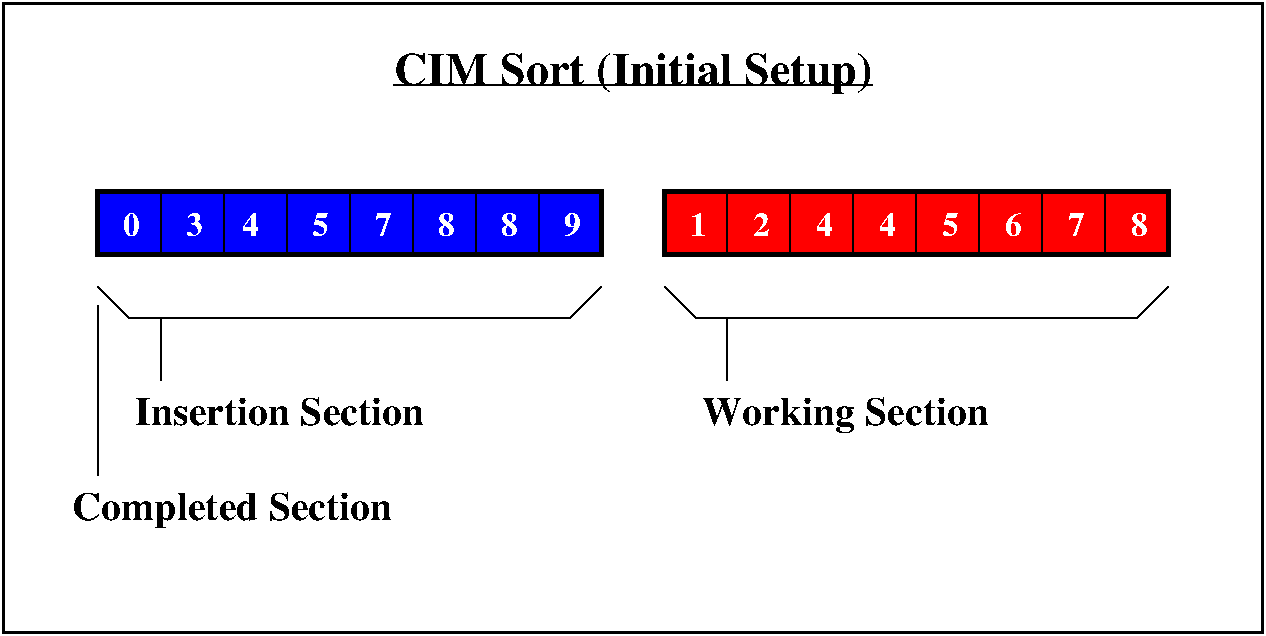 #FIG 3.2
Landscape
Center
Metric
A4      
100.00
Single
-2
1200 2
6 495 1350 8325 3780
6 495 2160 2790 3780
2 1 0 1 0 7 50 -1 -1 0.000 0 0 -1 0 0 2
	 675 2160 675 3375
4 0 0 50 -1 2 19 0.0000 4 255 2280 495 3690 Completed Section\001
-6
6 675 2025 4275 3015
6 675 2025 4275 2700
2 1 0 1 0 7 50 -1 -1 0.000 0 0 -1 0 0 4
	 675 2025 900 2250 4050 2250 4275 2025
2 1 0 1 0 7 50 -1 -1 0.000 0 0 -1 0 0 2
	 1125 2250 1125 2700
-6
4 0 0 50 -1 2 19 0.0000 4 195 2055 945 3015 Insertion Section\001
-6
6 4725 2025 8325 3105
6 4725 2025 8325 2700
2 1 0 1 0 7 50 -1 -1 0.000 0 0 -1 0 0 4
	 4725 2025 4950 2250 8100 2250 8325 2025
2 1 0 1 0 7 50 -1 -1 0.000 0 0 -1 0 0 2
	 5175 2250 5175 2700
-6
4 0 0 50 -1 2 19 0.0000 4 255 2025 4995 3015 Working Section\001
-6
6 675 1350 4275 1800
6 675 1350 1125 1800
2 2 0 1 0 1 50 -1 20 0.000 0 0 -1 0 0 5
	 675 1350 1125 1350 1125 1800 675 1800 675 1350
4 0 7 50 -1 2 16 0.0000 4 165 120 855 1665 0\001
-6
6 1125 1350 1575 1800
2 2 0 1 0 1 50 -1 20 0.000 0 0 -1 0 0 5
	 1125 1350 1575 1350 1575 1800 1125 1800 1125 1350
4 0 7 50 -1 2 16 0.0000 4 165 120 1305 1665 3\001
-6
6 1575 1350 2025 1800
2 2 0 1 0 1 50 -1 20 0.000 0 0 -1 0 0 5
	 1575 1350 2025 1350 2025 1800 1575 1800 1575 1350
4 0 7 50 -1 2 16 0.0000 4 165 120 1710 1665 4\001
-6
6 2025 1350 2475 1800
2 2 0 1 0 1 50 -1 20 0.000 0 0 -1 0 0 5
	 2025 1350 2475 1350 2475 1800 2025 1800 2025 1350
4 0 7 50 -1 2 16 0.0000 4 165 120 2205 1665 5\001
-6
6 2475 1350 2925 1800
2 2 0 1 0 1 50 -1 20 0.000 0 0 -1 0 0 5
	 2475 1350 2925 1350 2925 1800 2475 1800 2475 1350
4 0 7 50 -1 2 16 0.0000 4 165 120 2655 1665 7\001
-6
6 2925 1350 3375 1800
2 2 0 1 0 1 50 -1 20 0.000 0 0 -1 0 0 5
	 2925 1350 3375 1350 3375 1800 2925 1800 2925 1350
4 0 7 50 -1 2 16 0.0000 4 165 120 3105 1665 8\001
-6
6 3375 1350 3825 1800
2 2 0 1 0 1 50 -1 20 0.000 0 0 -1 0 0 5
	 3375 1350 3825 1350 3825 1800 3375 1800 3375 1350
4 0 7 50 -1 2 16 0.0000 4 165 120 3555 1665 8\001
-6
6 3825 1350 4275 1800
2 2 0 1 0 1 50 -1 20 0.000 0 0 -1 0 0 5
	 3825 1350 4275 1350 4275 1800 3825 1800 3825 1350
4 0 7 50 -1 2 16 0.0000 4 165 120 4005 1665 9\001
-6
-6
6 4725 1350 8325 1800
6 4725 1350 5175 1800
2 2 0 1 0 4 50 -1 20 0.000 0 0 -1 0 0 5
	 4725 1350 5175 1350 5175 1800 4725 1800 4725 1350
4 0 7 50 -1 2 16 0.0000 4 165 120 4905 1665 1\001
-6
6 5175 1350 5625 1800
2 2 0 1 0 4 50 -1 20 0.000 0 0 -1 0 0 5
	 5175 1350 5625 1350 5625 1800 5175 1800 5175 1350
4 0 7 50 -1 2 16 0.0000 4 165 120 5355 1665 2\001
-6
6 5625 1350 6075 1800
2 2 0 1 0 4 50 -1 20 0.000 0 0 -1 0 0 5
	 5625 1350 6075 1350 6075 1800 5625 1800 5625 1350
4 0 7 50 -1 2 16 0.0000 4 165 120 5805 1665 4\001
-6
6 6075 1350 6525 1800
2 2 0 1 0 4 50 -1 20 0.000 0 0 -1 0 0 5
	 6075 1350 6525 1350 6525 1800 6075 1800 6075 1350
4 0 7 50 -1 2 16 0.0000 4 165 120 6255 1665 4\001
-6
6 6525 1350 6975 1800
2 2 0 1 0 4 50 -1 20 0.000 0 0 -1 0 0 5
	 6525 1350 6975 1350 6975 1800 6525 1800 6525 1350
4 0 7 50 -1 2 16 0.0000 4 165 120 6705 1665 5\001
-6
6 6975 1350 7425 1800
2 2 0 1 0 4 50 -1 20 0.000 0 0 -1 0 0 5
	 6975 1350 7425 1350 7425 1800 6975 1800 6975 1350
4 0 7 50 -1 2 16 0.0000 4 165 120 7155 1665 6\001
-6
6 7425 1350 7875 1800
2 2 0 1 0 4 50 -1 20 0.000 0 0 -1 0 0 5
	 7425 1350 7875 1350 7875 1800 7425 1800 7425 1350
4 0 7 50 -1 2 16 0.0000 4 165 120 7605 1665 7\001
-6
6 7875 1350 8325 1800
2 2 0 1 0 4 50 -1 20 0.000 0 0 -1 0 0 5
	 7875 1350 8325 1350 8325 1800 7875 1800 7875 1350
4 0 7 50 -1 2 16 0.0000 4 165 120 8055 1665 8\001
-6
-6
-6
2 2 0 2 0 7 100 -1 20 0.000 0 0 -1 0 0 5
	 0 0 9000 0 9000 4500 0 4500 0 0
2 2 0 3 0 7 50 -1 -1 0.000 0 0 -1 0 0 5
	 675 1350 4275 1350 4275 1800 675 1800 675 1350
2 2 0 3 0 7 50 -1 -1 0.000 0 0 -1 0 0 5
	 4725 1350 8325 1350 8325 1800 4725 1800 4725 1350
2 1 0 1 0 7 50 -1 -1 0.000 0 0 -1 0 0 2
	 2790 585 6210 585
4 1 0 50 -1 2 22 0.0000 4 300 3420 4500 585 CIM Sort (Initial Setup)\001
